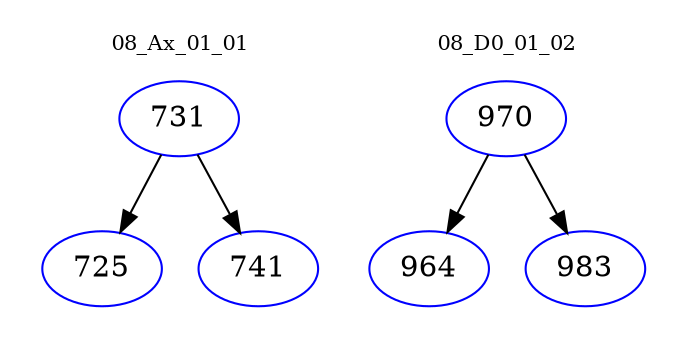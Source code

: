 digraph{
subgraph cluster_0 {
color = white
label = "08_Ax_01_01";
fontsize=10;
T0_731 [label="731", color="blue"]
T0_731 -> T0_725 [color="black"]
T0_725 [label="725", color="blue"]
T0_731 -> T0_741 [color="black"]
T0_741 [label="741", color="blue"]
}
subgraph cluster_1 {
color = white
label = "08_D0_01_02";
fontsize=10;
T1_970 [label="970", color="blue"]
T1_970 -> T1_964 [color="black"]
T1_964 [label="964", color="blue"]
T1_970 -> T1_983 [color="black"]
T1_983 [label="983", color="blue"]
}
}
